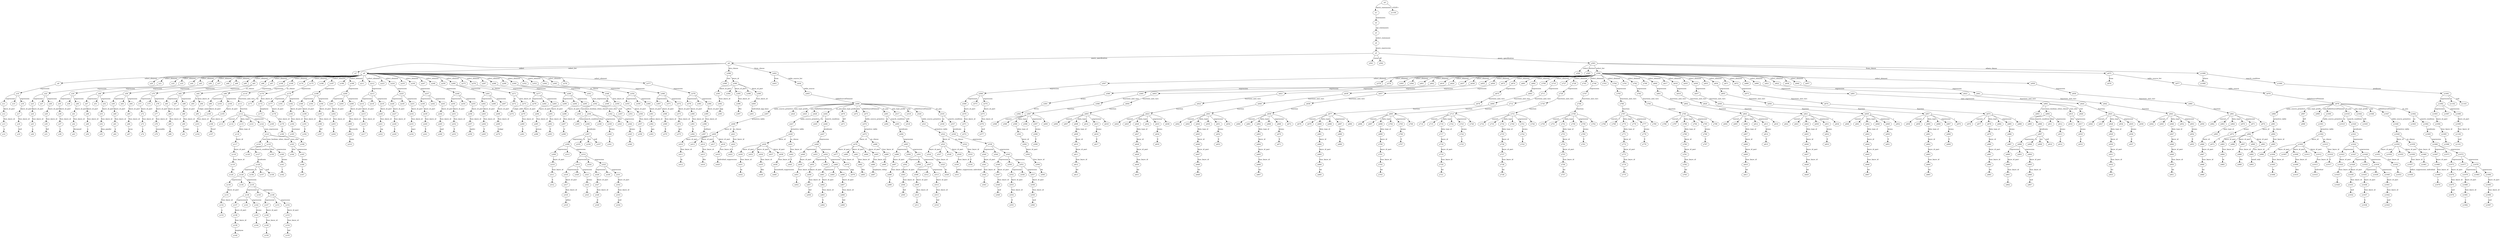 digraph ParseTree {
  n0 -> n1 [label="batch_statements"];
  n1 -> n2 [label="statements"];
  n2 -> n3 [label="sql_statements"];
  n3 -> n4 [label="select_statement"];
  n4 -> n5 [label="query_expression"];
  n5 -> n6 [label="query_specification"];
  n6 -> n7 [label="select"];
  n6 -> n8 [label="select_list"];
  n8 -> n9 [label="select_element"];
  n9 -> n10 [label="expression"];
  n10 -> n11 [label="expression"];
  n11 -> n12 [label="keyw_id_part"];
  n12 -> n13 [label="func_keyw_id"];
  n13 -> n14 [label="a"];
  n10 -> n15 [label="."];
  n10 -> n16 [label="expression"];
  n16 -> n17 [label="keyw_id_part"];
  n17 -> n18 [label="func_keyw_id"];
  n18 -> n19 [label="mid"];
  n8 -> n20 [label=","];
  n8 -> n21 [label="select_element"];
  n21 -> n22 [label="expression"];
  n22 -> n23 [label="expression"];
  n23 -> n24 [label="keyw_id_part"];
  n24 -> n25 [label="func_keyw_id"];
  n25 -> n26 [label="a"];
  n22 -> n27 [label="."];
  n22 -> n28 [label="expression"];
  n28 -> n29 [label="keyw_id_part"];
  n29 -> n30 [label="func_keyw_id"];
  n30 -> n31 [label="hid"];
  n8 -> n32 [label=","];
  n8 -> n33 [label="select_element"];
  n33 -> n34 [label="expression"];
  n34 -> n35 [label="expression"];
  n35 -> n36 [label="keyw_id_part"];
  n36 -> n37 [label="func_keyw_id"];
  n37 -> n38 [label="a"];
  n34 -> n39 [label="."];
  n34 -> n40 [label="expression"];
  n40 -> n41 [label="keyw_id_part"];
  n41 -> n42 [label="func_keyw_id"];
  n42 -> n43 [label="deceased"];
  n8 -> n44 [label=","];
  n8 -> n45 [label="select_element"];
  n45 -> n46 [label="expression"];
  n46 -> n47 [label="expression"];
  n47 -> n48 [label="keyw_id_part"];
  n48 -> n49 [label="func_keyw_id"];
  n49 -> n50 [label="a"];
  n46 -> n51 [label="."];
  n46 -> n52 [label="expression"];
  n52 -> n53 [label="keyw_id_part"];
  n53 -> n54 [label="func_keyw_id"];
  n54 -> n55 [label="dma_pander"];
  n8 -> n56 [label=","];
  n8 -> n57 [label="select_element"];
  n57 -> n58 [label="expression"];
  n58 -> n59 [label="expression"];
  n59 -> n60 [label="keyw_id_part"];
  n60 -> n61 [label="func_keyw_id"];
  n61 -> n62 [label="a"];
  n58 -> n63 [label="."];
  n58 -> n64 [label="expression"];
  n64 -> n65 [label="keyw_id_part"];
  n65 -> n66 [label="func_keyw_id"];
  n66 -> n67 [label="ncoa"];
  n8 -> n68 [label=","];
  n8 -> n69 [label="select_element"];
  n69 -> n70 [label="expression"];
  n70 -> n71 [label="expression"];
  n71 -> n72 [label="keyw_id_part"];
  n72 -> n73 [label="func_keyw_id"];
  n73 -> n74 [label="a"];
  n70 -> n75 [label="."];
  n70 -> n76 [label="expression"];
  n76 -> n77 [label="keyw_id_part"];
  n77 -> n78 [label="func_keyw_id"];
  n78 -> n79 [label="unuseable"];
  n8 -> n80 [label=","];
  n8 -> n81 [label="select_element"];
  n81 -> n82 [label="expression"];
  n82 -> n83 [label="expression"];
  n83 -> n84 [label="keyw_id_part"];
  n84 -> n85 [label="func_keyw_id"];
  n85 -> n86 [label="a"];
  n82 -> n87 [label="."];
  n82 -> n88 [label="expression"];
  n88 -> n89 [label="keyw_id_part"];
  n89 -> n90 [label="func_keyw_id"];
  n90 -> n91 [label="vulgar"];
  n81 -> n92 [label="as_clause"];
  n92 -> n93 [label="as"];
  n92 -> n94 [label="func_keyw_id"];
  n94 -> n95 [label="vulgar_name"];
  n8 -> n96 [label=","];
  n8 -> n97 [label="select_element"];
  n97 -> n98 [label="expression"];
  n98 -> n99 [label="expression"];
  n99 -> n100 [label="keyw_id_part"];
  n100 -> n101 [label="func_keyw_id"];
  n101 -> n102 [label="a"];
  n98 -> n103 [label="."];
  n98 -> n104 [label="expression"];
  n104 -> n105 [label="keyw_id_part"];
  n105 -> n106 [label="func_keyw_id"];
  n106 -> n107 [label="fraud"];
  n8 -> n108 [label=","];
  n8 -> n109 [label="select_element"];
  n109 -> n110 [label="expression"];
  n110 -> n111 [label="functions_and_vars"];
  n111 -> n112 [label="function"];
  n112 -> n113 [label="convert"];
  n112 -> n114 [label="("];
  n112 -> n115 [label="data_type"];
  n115 -> n116 [label="data_type_el"];
  n116 -> n117 [label="keyw_id"];
  n117 -> n118 [label="keyw_id_part"];
  n118 -> n119 [label="func_keyw_id"];
  n119 -> n120 [label="bit"];
  n112 -> n121 [label=","];
  n112 -> n122 [label="expression"];
  n122 -> n123 [label="case_expression"];
  n123 -> n124 [label="case"];
  n123 -> n125 [label="case_boolean_when_clause"];
  n125 -> n126 [label="when"];
  n125 -> n127 [label="search_condition"];
  n127 -> n128 [label="predicate"];
  n128 -> n129 [label="expression"];
  n129 -> n130 [label="expression"];
  n130 -> n131 [label="keyw_id_part"];
  n131 -> n132 [label="func_keyw_id"];
  n132 -> n133 [label="a"];
  n129 -> n134 [label="."];
  n129 -> n135 [label="expression"];
  n135 -> n136 [label="expression"];
  n136 -> n137 [label="expression"];
  n137 -> n138 [label="keyw_id_part"];
  n138 -> n139 [label="func_keyw_id"];
  n139 -> n140 [label="employee"];
  n136 -> n141 [label="="];
  n136 -> n142 [label="expression"];
  n142 -> n143 [label="atoms"];
  n143 -> n144 [label="1"];
  n135 -> n145 [label="or"];
  n135 -> n146 [label="expression"];
  n146 -> n147 [label="expression"];
  n147 -> n148 [label="keyw_id_part"];
  n148 -> n149 [label="func_keyw_id"];
  n149 -> n150 [label="c"];
  n146 -> n151 [label="."];
  n146 -> n152 [label="expression"];
  n152 -> n153 [label="keyw_id_part"];
  n153 -> n154 [label="func_keyw_id"];
  n154 -> n155 [label="hid"];
  n128 -> n156 [label="is"];
  n128 -> n157 [label="not"];
  n128 -> n158 [label="null"];
  n125 -> n159 [label="then"];
  n125 -> n160 [label="expression"];
  n160 -> n161 [label="atoms"];
  n161 -> n162 [label="1"];
  n123 -> n163 [label="case_else"];
  n163 -> n164 [label="else"];
  n163 -> n165 [label="expression"];
  n165 -> n166 [label="atoms"];
  n166 -> n167 [label="0"];
  n123 -> n168 [label="end"];
  n112 -> n169 [label=")"];
  n109 -> n170 [label="as_clause"];
  n170 -> n171 [label="as"];
  n170 -> n172 [label="func_keyw_id"];
  n172 -> n173 [label="employee"];
  n8 -> n174 [label=","];
  n8 -> n175 [label="select_element"];
  n175 -> n176 [label="expression"];
  n176 -> n177 [label="expression"];
  n177 -> n178 [label="keyw_id_part"];
  n178 -> n179 [label="func_keyw_id"];
  n179 -> n180 [label="a"];
  n176 -> n181 [label="."];
  n176 -> n182 [label="expression"];
  n182 -> n183 [label="keyw_id_part"];
  n183 -> n184 [label="func_keyw_id"];
  n184 -> n185 [label="customer"];
  n8 -> n186 [label=","];
  n8 -> n187 [label="select_element"];
  n187 -> n188 [label="expression"];
  n188 -> n189 [label="expression"];
  n189 -> n190 [label="keyw_id_part"];
  n190 -> n191 [label="func_keyw_id"];
  n191 -> n192 [label="b"];
  n188 -> n193 [label="."];
  n188 -> n194 [label="expression"];
  n194 -> n195 [label="keyw_id_part"];
  n195 -> n196 [label="func_keyw_id"];
  n196 -> n197 [label="dsf"];
  n8 -> n198 [label=","];
  n8 -> n199 [label="select_element"];
  n199 -> n200 [label="expression"];
  n200 -> n201 [label="expression"];
  n201 -> n202 [label="keyw_id_part"];
  n202 -> n203 [label="func_keyw_id"];
  n203 -> n204 [label="b"];
  n200 -> n205 [label="."];
  n200 -> n206 [label="expression"];
  n206 -> n207 [label="keyw_id_part"];
  n207 -> n208 [label="func_keyw_id"];
  n208 -> n209 [label="keywords"];
  n209 -> n210 [label="state"];
  n8 -> n211 [label=","];
  n8 -> n212 [label="select_element"];
  n212 -> n213 [label="expression"];
  n213 -> n214 [label="expression"];
  n214 -> n215 [label="keyw_id_part"];
  n215 -> n216 [label="func_keyw_id"];
  n216 -> n217 [label="b"];
  n213 -> n218 [label="."];
  n213 -> n219 [label="expression"];
  n219 -> n220 [label="keyw_id_part"];
  n220 -> n221 [label="func_keyw_id"];
  n221 -> n222 [label="zip"];
  n8 -> n223 [label=","];
  n8 -> n224 [label="select_element"];
  n224 -> n225 [label="expression"];
  n225 -> n226 [label="expression"];
  n226 -> n227 [label="keyw_id_part"];
  n227 -> n228 [label="func_keyw_id"];
  n228 -> n229 [label="b"];
  n225 -> n230 [label="."];
  n225 -> n231 [label="expression"];
  n231 -> n232 [label="keyw_id_part"];
  n232 -> n233 [label="func_keyw_id"];
  n233 -> n234 [label="ziprc"];
  n8 -> n235 [label=","];
  n8 -> n236 [label="select_element"];
  n236 -> n237 [label="expression"];
  n237 -> n238 [label="expression"];
  n238 -> n239 [label="keyw_id_part"];
  n239 -> n240 [label="func_keyw_id"];
  n240 -> n241 [label="b"];
  n237 -> n242 [label="."];
  n237 -> n243 [label="expression"];
  n243 -> n244 [label="keyw_id_part"];
  n244 -> n245 [label="func_keyw_id"];
  n245 -> n246 [label="zip4"];
  n8 -> n247 [label=","];
  n8 -> n248 [label="select_element"];
  n248 -> n249 [label="expression"];
  n249 -> n250 [label="expression"];
  n250 -> n251 [label="keyw_id_part"];
  n251 -> n252 [label="func_keyw_id"];
  n252 -> n253 [label="b"];
  n249 -> n254 [label="."];
  n249 -> n255 [label="expression"];
  n255 -> n256 [label="keyw_id_part"];
  n256 -> n257 [label="func_keyw_id"];
  n257 -> n258 [label="zip4rc"];
  n8 -> n259 [label=","];
  n8 -> n260 [label="select_element"];
  n260 -> n261 [label="expression"];
  n261 -> n262 [label="expression"];
  n262 -> n263 [label="keyw_id_part"];
  n263 -> n264 [label="func_keyw_id"];
  n264 -> n265 [label="b"];
  n261 -> n266 [label="."];
  n261 -> n267 [label="expression"];
  n267 -> n268 [label="keyw_id_part"];
  n268 -> n269 [label="func_keyw_id"];
  n269 -> n270 [label="vulgar"];
  n260 -> n271 [label="as_clause"];
  n271 -> n272 [label="as"];
  n271 -> n273 [label="func_keyw_id"];
  n273 -> n274 [label="vulgar_addr"];
  n8 -> n275 [label=","];
  n8 -> n276 [label="select_element"];
  n276 -> n277 [label="expression"];
  n277 -> n278 [label="expression"];
  n278 -> n279 [label="keyw_id_part"];
  n279 -> n280 [label="func_keyw_id"];
  n280 -> n281 [label="b"];
  n277 -> n282 [label="."];
  n277 -> n283 [label="expression"];
  n283 -> n284 [label="keyw_id_part"];
  n284 -> n285 [label="func_keyw_id"];
  n285 -> n286 [label="prison"];
  n8 -> n287 [label=","];
  n8 -> n288 [label="select_element"];
  n288 -> n289 [label="expression"];
  n289 -> n290 [label="expression"];
  n290 -> n291 [label="keyw_id_part"];
  n291 -> n292 [label="func_keyw_id"];
  n292 -> n293 [label="b"];
  n289 -> n294 [label="."];
  n289 -> n295 [label="expression"];
  n295 -> n296 [label="keyw_id_part"];
  n296 -> n297 [label="func_keyw_id"];
  n297 -> n298 [label="ci"];
  n8 -> n299 [label=","];
  n8 -> n300 [label="select_element"];
  n300 -> n301 [label="expression"];
  n301 -> n302 [label="case_expression"];
  n302 -> n303 [label="case"];
  n302 -> n304 [label="case_boolean_when_clause"];
  n304 -> n305 [label="when"];
  n304 -> n306 [label="search_condition"];
  n306 -> n307 [label="predicate"];
  n307 -> n308 [label="expression"];
  n308 -> n309 [label="expression"];
  n309 -> n310 [label="keyw_id_part"];
  n310 -> n311 [label="func_keyw_id"];
  n311 -> n312 [label="b"];
  n308 -> n313 [label="."];
  n308 -> n314 [label="expression"];
  n314 -> n315 [label="expression"];
  n315 -> n316 [label="expression"];
  n316 -> n317 [label="keyw_id_part"];
  n317 -> n318 [label="func_keyw_id"];
  n318 -> n319 [label="adhoc"];
  n315 -> n320 [label="="];
  n315 -> n321 [label="expression"];
  n321 -> n322 [label="atoms"];
  n322 -> n323 [label="1"];
  n314 -> n324 [label="or"];
  n314 -> n325 [label="expression"];
  n325 -> n326 [label="expression"];
  n326 -> n327 [label="keyw_id_part"];
  n327 -> n328 [label="func_keyw_id"];
  n328 -> n329 [label="d"];
  n325 -> n330 [label="."];
  n325 -> n331 [label="expression"];
  n331 -> n332 [label="keyw_id_part"];
  n332 -> n333 [label="func_keyw_id"];
  n333 -> n334 [label="mid"];
  n307 -> n335 [label="is"];
  n307 -> n336 [label="not"];
  n307 -> n337 [label="null"];
  n304 -> n338 [label="then"];
  n304 -> n339 [label="expression"];
  n339 -> n340 [label="atoms"];
  n340 -> n341 [label="1"];
  n302 -> n342 [label="case_else"];
  n342 -> n343 [label="else"];
  n342 -> n344 [label="expression"];
  n344 -> n345 [label="atoms"];
  n345 -> n346 [label="0"];
  n302 -> n347 [label="end"];
  n300 -> n348 [label="as_clause"];
  n348 -> n349 [label="as"];
  n348 -> n350 [label="func_keyw_id"];
  n350 -> n351 [label="adhoc"];
  n8 -> n352 [label=","];
  n8 -> n353 [label="select_element"];
  n353 -> n354 [label="expression"];
  n354 -> n355 [label="expression"];
  n355 -> n356 [label="keyw_id_part"];
  n356 -> n357 [label="func_keyw_id"];
  n357 -> n358 [label="b"];
  n354 -> n359 [label="."];
  n354 -> n360 [label="expression"];
  n360 -> n361 [label="keyw_id_part"];
  n361 -> n362 [label="func_keyw_id"];
  n362 -> n363 [label="apo"];
  n8 -> n364 [label=","];
  n8 -> n365 [label="select_element"];
  n365 -> n366 [label="expression"];
  n366 -> n367 [label="expression"];
  n367 -> n368 [label="keyw_id_part"];
  n368 -> n369 [label="func_keyw_id"];
  n369 -> n370 [label="b"];
  n366 -> n371 [label="."];
  n366 -> n372 [label="expression"];
  n372 -> n373 [label="keyw_id_part"];
  n373 -> n374 [label="func_keyw_id"];
  n374 -> n375 [label="gov"];
  n8 -> n376 [label=","];
  n8 -> n377 [label="select_element"];
  n377 -> n378 [label="expression"];
  n378 -> n379 [label="expression"];
  n379 -> n380 [label="keyw_id_part"];
  n380 -> n381 [label="func_keyw_id"];
  n381 -> n382 [label="b"];
  n378 -> n383 [label="."];
  n378 -> n384 [label="expression"];
  n384 -> n385 [label="keyw_id_part"];
  n385 -> n386 [label="func_keyw_id"];
  n386 -> n387 [label="military"];
  n6 -> n388 [label="into_clause"];
  n388 -> n389 [label="into"];
  n388 -> n390 [label="keyw_id"];
  n390 -> n391 [label="keyw_id_part"];
  n391 -> n392 [label="func_keyw_id"];
  n392 -> n393 [label="agg"];
  n390 -> n394 [label="."];
  n390 -> n395 [label="keyw_id_part"];
  n395 -> n396 [label="func_keyw_id"];
  n396 -> n397 [label="dbo"];
  n390 -> n398 [label="."];
  n390 -> n399 [label="keyw_id_part"];
  n399 -> n400 [label="func_keyw_id"];
  n400 -> n401 [label="individual_agg_base"];
  n6 -> n402 [label="from_clause"];
  n402 -> n403 [label="from"];
  n402 -> n404 [label="table_source_list"];
  n404 -> n405 [label="table_source"];
  n405 -> n406 [label="tableSourceElement"];
  n406 -> n407 [label="table_source_primitive"];
  n407 -> n408 [label="primitive_table"];
  n408 -> n409 [label="keyw_id"];
  n409 -> n410 [label="keyw_id_part"];
  n410 -> n411 [label="func_keyw_id"];
  n411 -> n412 [label="kc"];
  n409 -> n413 [label="."];
  n409 -> n414 [label="keyw_id_part"];
  n414 -> n415 [label="func_keyw_id"];
  n415 -> n416 [label="dbo"];
  n409 -> n417 [label="."];
  n409 -> n418 [label="keyw_id_part"];
  n418 -> n419 [label="func_keyw_id"];
  n419 -> n420 [label="individual_suppression"];
  n408 -> n421 [label="as_clause"];
  n421 -> n422 [label="func_keyw_id"];
  n422 -> n423 [label="a"];
  n406 -> n424 [label="join_type_prefix"];
  n406 -> n425 [label="join"];
  n406 -> n426 [label="tableSourceElement"];
  n426 -> n427 [label="table_source_primitive"];
  n427 -> n428 [label="primitive_table"];
  n428 -> n429 [label="keyw_id"];
  n429 -> n430 [label="keyw_id_part"];
  n430 -> n431 [label="func_keyw_id"];
  n431 -> n432 [label="kc"];
  n429 -> n433 [label="."];
  n429 -> n434 [label="keyw_id_part"];
  n434 -> n435 [label="func_keyw_id"];
  n435 -> n436 [label="dbo"];
  n429 -> n437 [label="."];
  n429 -> n438 [label="keyw_id_part"];
  n438 -> n439 [label="func_keyw_id"];
  n439 -> n440 [label="household_suppression"];
  n428 -> n441 [label="as_clause"];
  n441 -> n442 [label="func_keyw_id"];
  n442 -> n443 [label="b"];
  n406 -> n444 [label="on_join"];
  n444 -> n445 [label="on"];
  n444 -> n446 [label="search_condition"];
  n446 -> n447 [label="predicate"];
  n447 -> n448 [label="expression"];
  n448 -> n449 [label="expression"];
  n449 -> n450 [label="keyw_id_part"];
  n450 -> n451 [label="func_keyw_id"];
  n451 -> n452 [label="a"];
  n448 -> n453 [label="."];
  n448 -> n454 [label="expression"];
  n454 -> n455 [label="expression"];
  n455 -> n456 [label="keyw_id_part"];
  n456 -> n457 [label="func_keyw_id"];
  n457 -> n458 [label="hid"];
  n454 -> n459 [label="="];
  n454 -> n460 [label="expression"];
  n460 -> n461 [label="expression"];
  n461 -> n462 [label="keyw_id_part"];
  n462 -> n463 [label="func_keyw_id"];
  n463 -> n464 [label="b"];
  n460 -> n465 [label="."];
  n460 -> n466 [label="expression"];
  n466 -> n467 [label="keyw_id_part"];
  n467 -> n468 [label="func_keyw_id"];
  n468 -> n469 [label="hid"];
  n406 -> n470 [label="join_type_prefix"];
  n470 -> n471 [label="left"];
  n406 -> n472 [label="join"];
  n406 -> n473 [label="tableSourceElement"];
  n473 -> n474 [label="table_source_primitive"];
  n474 -> n475 [label="primitive_table"];
  n475 -> n476 [label="keyw_id"];
  n476 -> n477 [label="keyw_id_part"];
  n477 -> n478 [label="func_keyw_id"];
  n478 -> n479 [label="agg"];
  n476 -> n480 [label="."];
  n476 -> n481 [label="keyw_id_part"];
  n481 -> n482 [label="func_keyw_id"];
  n482 -> n483 [label="dbo"];
  n476 -> n484 [label="."];
  n476 -> n485 [label="keyw_id_part"];
  n485 -> n486 [label="func_keyw_id"];
  n486 -> n487 [label="employee_rollup"];
  n475 -> n488 [label="as_clause"];
  n488 -> n489 [label="func_keyw_id"];
  n489 -> n490 [label="c"];
  n406 -> n491 [label="on_join"];
  n491 -> n492 [label="on"];
  n491 -> n493 [label="search_condition"];
  n493 -> n494 [label="predicate"];
  n494 -> n495 [label="expression"];
  n495 -> n496 [label="expression"];
  n496 -> n497 [label="keyw_id_part"];
  n497 -> n498 [label="func_keyw_id"];
  n498 -> n499 [label="b"];
  n495 -> n500 [label="."];
  n495 -> n501 [label="expression"];
  n501 -> n502 [label="expression"];
  n502 -> n503 [label="keyw_id_part"];
  n503 -> n504 [label="func_keyw_id"];
  n504 -> n505 [label="hid"];
  n501 -> n506 [label="="];
  n501 -> n507 [label="expression"];
  n507 -> n508 [label="expression"];
  n508 -> n509 [label="keyw_id_part"];
  n509 -> n510 [label="func_keyw_id"];
  n510 -> n511 [label="c"];
  n507 -> n512 [label="."];
  n507 -> n513 [label="expression"];
  n513 -> n514 [label="keyw_id_part"];
  n514 -> n515 [label="func_keyw_id"];
  n515 -> n516 [label="hid"];
  n406 -> n517 [label="join_type_prefix"];
  n517 -> n518 [label="left"];
  n406 -> n519 [label="join"];
  n406 -> n520 [label="tableSourceElement"];
  n520 -> n521 [label="table_source_primitive"];
  n521 -> n522 [label="primitive_table"];
  n522 -> n523 [label="keyw_id"];
  n523 -> n524 [label="keyw_id_part"];
  n524 -> n525 [label="func_keyw_id"];
  n525 -> n526 [label="kc"];
  n523 -> n527 [label="."];
  n523 -> n528 [label="."];
  n523 -> n529 [label="keyw_id_part"];
  n529 -> n530 [label="func_keyw_id"];
  n530 -> n531 [label="adhoc_suppression_individual"];
  n522 -> n532 [label="as_clause"];
  n532 -> n533 [label="func_keyw_id"];
  n533 -> n534 [label="d"];
  n406 -> n535 [label="on_join"];
  n535 -> n536 [label="on"];
  n535 -> n537 [label="search_condition"];
  n537 -> n538 [label="predicate"];
  n538 -> n539 [label="expression"];
  n539 -> n540 [label="expression"];
  n540 -> n541 [label="keyw_id_part"];
  n541 -> n542 [label="func_keyw_id"];
  n542 -> n543 [label="a"];
  n539 -> n544 [label="."];
  n539 -> n545 [label="expression"];
  n545 -> n546 [label="expression"];
  n546 -> n547 [label="keyw_id_part"];
  n547 -> n548 [label="func_keyw_id"];
  n548 -> n549 [label="mid"];
  n545 -> n550 [label="="];
  n545 -> n551 [label="expression"];
  n551 -> n552 [label="expression"];
  n552 -> n553 [label="keyw_id_part"];
  n553 -> n554 [label="func_keyw_id"];
  n554 -> n555 [label="d"];
  n551 -> n556 [label="."];
  n551 -> n557 [label="expression"];
  n557 -> n558 [label="keyw_id_part"];
  n558 -> n559 [label="func_keyw_id"];
  n559 -> n560 [label="mid"];
  n5 -> n561 [label="union"];
  n5 -> n562 [label="all"];
  n5 -> n563 [label="query_specification"];
  n563 -> n564 [label="select"];
  n563 -> n565 [label="distinct"];
  n563 -> n566 [label="select_list"];
  n566 -> n567 [label="select_element"];
  n567 -> n568 [label="expression"];
  n568 -> n569 [label="expression"];
  n569 -> n570 [label="keyw_id_part"];
  n570 -> n571 [label="func_keyw_id"];
  n571 -> n572 [label="a"];
  n568 -> n573 [label="."];
  n568 -> n574 [label="expression"];
  n574 -> n575 [label="keyw_id_part"];
  n575 -> n576 [label="func_keyw_id"];
  n576 -> n577 [label="mid"];
  n566 -> n578 [label=","];
  n566 -> n579 [label="select_element"];
  n579 -> n580 [label="expression"];
  n580 -> n581 [label="atoms"];
  n581 -> n582 [label="NULL"];
  n566 -> n583 [label=","];
  n566 -> n584 [label="select_element"];
  n584 -> n585 [label="expression"];
  n585 -> n586 [label="functions_and_vars"];
  n586 -> n587 [label="function"];
  n587 -> n588 [label="convert"];
  n587 -> n589 [label="("];
  n587 -> n590 [label="data_type"];
  n590 -> n591 [label="data_type_el"];
  n591 -> n592 [label="keyw_id"];
  n592 -> n593 [label="keyw_id_part"];
  n593 -> n594 [label="func_keyw_id"];
  n594 -> n595 [label="bit"];
  n587 -> n596 [label=","];
  n587 -> n597 [label="expression"];
  n597 -> n598 [label="atoms"];
  n598 -> n599 [label="0"];
  n587 -> n600 [label=")"];
  n566 -> n601 [label=","];
  n566 -> n602 [label="select_element"];
  n602 -> n603 [label="expression"];
  n603 -> n604 [label="functions_and_vars"];
  n604 -> n605 [label="function"];
  n605 -> n606 [label="convert"];
  n605 -> n607 [label="("];
  n605 -> n608 [label="data_type"];
  n608 -> n609 [label="data_type_el"];
  n609 -> n610 [label="keyw_id"];
  n610 -> n611 [label="keyw_id_part"];
  n611 -> n612 [label="func_keyw_id"];
  n612 -> n613 [label="bit"];
  n605 -> n614 [label=","];
  n605 -> n615 [label="expression"];
  n615 -> n616 [label="atoms"];
  n616 -> n617 [label="0"];
  n605 -> n618 [label=")"];
  n566 -> n619 [label=","];
  n566 -> n620 [label="select_element"];
  n620 -> n621 [label="expression"];
  n621 -> n622 [label="functions_and_vars"];
  n622 -> n623 [label="function"];
  n623 -> n624 [label="convert"];
  n623 -> n625 [label="("];
  n623 -> n626 [label="data_type"];
  n626 -> n627 [label="data_type_el"];
  n627 -> n628 [label="keyw_id"];
  n628 -> n629 [label="keyw_id_part"];
  n629 -> n630 [label="func_keyw_id"];
  n630 -> n631 [label="bit"];
  n623 -> n632 [label=","];
  n623 -> n633 [label="expression"];
  n633 -> n634 [label="atoms"];
  n634 -> n635 [label="0"];
  n623 -> n636 [label=")"];
  n566 -> n637 [label=","];
  n566 -> n638 [label="select_element"];
  n638 -> n639 [label="expression"];
  n639 -> n640 [label="functions_and_vars"];
  n640 -> n641 [label="function"];
  n641 -> n642 [label="convert"];
  n641 -> n643 [label="("];
  n641 -> n644 [label="data_type"];
  n644 -> n645 [label="data_type_el"];
  n645 -> n646 [label="keyw_id"];
  n646 -> n647 [label="keyw_id_part"];
  n647 -> n648 [label="func_keyw_id"];
  n648 -> n649 [label="bit"];
  n641 -> n650 [label=","];
  n641 -> n651 [label="expression"];
  n651 -> n652 [label="atoms"];
  n652 -> n653 [label="0"];
  n641 -> n654 [label=")"];
  n566 -> n655 [label=","];
  n566 -> n656 [label="select_element"];
  n656 -> n657 [label="expression"];
  n657 -> n658 [label="functions_and_vars"];
  n658 -> n659 [label="function"];
  n659 -> n660 [label="convert"];
  n659 -> n661 [label="("];
  n659 -> n662 [label="data_type"];
  n662 -> n663 [label="data_type_el"];
  n663 -> n664 [label="keyw_id"];
  n664 -> n665 [label="keyw_id_part"];
  n665 -> n666 [label="func_keyw_id"];
  n666 -> n667 [label="bit"];
  n659 -> n668 [label=","];
  n659 -> n669 [label="expression"];
  n669 -> n670 [label="atoms"];
  n670 -> n671 [label="0"];
  n659 -> n672 [label=")"];
  n566 -> n673 [label=","];
  n566 -> n674 [label="select_element"];
  n674 -> n675 [label="expression"];
  n675 -> n676 [label="functions_and_vars"];
  n676 -> n677 [label="function"];
  n677 -> n678 [label="convert"];
  n677 -> n679 [label="("];
  n677 -> n680 [label="data_type"];
  n680 -> n681 [label="data_type_el"];
  n681 -> n682 [label="keyw_id"];
  n682 -> n683 [label="keyw_id_part"];
  n683 -> n684 [label="func_keyw_id"];
  n684 -> n685 [label="bit"];
  n677 -> n686 [label=","];
  n677 -> n687 [label="expression"];
  n687 -> n688 [label="atoms"];
  n688 -> n689 [label="0"];
  n677 -> n690 [label=")"];
  n566 -> n691 [label=","];
  n566 -> n692 [label="select_element"];
  n692 -> n693 [label="expression"];
  n693 -> n694 [label="functions_and_vars"];
  n694 -> n695 [label="function"];
  n695 -> n696 [label="convert"];
  n695 -> n697 [label="("];
  n695 -> n698 [label="data_type"];
  n698 -> n699 [label="data_type_el"];
  n699 -> n700 [label="keyw_id"];
  n700 -> n701 [label="keyw_id_part"];
  n701 -> n702 [label="func_keyw_id"];
  n702 -> n703 [label="bit"];
  n695 -> n704 [label=","];
  n695 -> n705 [label="expression"];
  n705 -> n706 [label="atoms"];
  n706 -> n707 [label="0"];
  n695 -> n708 [label=")"];
  n566 -> n709 [label=","];
  n566 -> n710 [label="select_element"];
  n710 -> n711 [label="expression"];
  n711 -> n712 [label="functions_and_vars"];
  n712 -> n713 [label="function"];
  n713 -> n714 [label="convert"];
  n713 -> n715 [label="("];
  n713 -> n716 [label="data_type"];
  n716 -> n717 [label="data_type_el"];
  n717 -> n718 [label="keyw_id"];
  n718 -> n719 [label="keyw_id_part"];
  n719 -> n720 [label="func_keyw_id"];
  n720 -> n721 [label="bit"];
  n713 -> n722 [label=","];
  n713 -> n723 [label="expression"];
  n723 -> n724 [label="atoms"];
  n724 -> n725 [label="1"];
  n713 -> n726 [label=")"];
  n566 -> n727 [label=","];
  n566 -> n728 [label="select_element"];
  n728 -> n729 [label="expression"];
  n729 -> n730 [label="functions_and_vars"];
  n730 -> n731 [label="function"];
  n731 -> n732 [label="convert"];
  n731 -> n733 [label="("];
  n731 -> n734 [label="data_type"];
  n734 -> n735 [label="data_type_el"];
  n735 -> n736 [label="keyw_id"];
  n736 -> n737 [label="keyw_id_part"];
  n737 -> n738 [label="func_keyw_id"];
  n738 -> n739 [label="bit"];
  n731 -> n740 [label=","];
  n731 -> n741 [label="expression"];
  n741 -> n742 [label="atoms"];
  n742 -> n743 [label="0"];
  n731 -> n744 [label=")"];
  n566 -> n745 [label=","];
  n566 -> n746 [label="select_element"];
  n746 -> n747 [label="expression"];
  n747 -> n748 [label="functions_and_vars"];
  n748 -> n749 [label="function"];
  n749 -> n750 [label="convert"];
  n749 -> n751 [label="("];
  n749 -> n752 [label="data_type"];
  n752 -> n753 [label="data_type_el"];
  n753 -> n754 [label="keyw_id"];
  n754 -> n755 [label="keyw_id_part"];
  n755 -> n756 [label="func_keyw_id"];
  n756 -> n757 [label="bit"];
  n749 -> n758 [label=","];
  n749 -> n759 [label="expression"];
  n759 -> n760 [label="atoms"];
  n760 -> n761 [label="0"];
  n749 -> n762 [label=")"];
  n566 -> n763 [label=","];
  n566 -> n764 [label="select_element"];
  n764 -> n765 [label="expression"];
  n765 -> n766 [label="functions_and_vars"];
  n766 -> n767 [label="function"];
  n767 -> n768 [label="convert"];
  n767 -> n769 [label="("];
  n767 -> n770 [label="data_type"];
  n770 -> n771 [label="data_type_el"];
  n771 -> n772 [label="keyw_id"];
  n772 -> n773 [label="keyw_id_part"];
  n773 -> n774 [label="func_keyw_id"];
  n774 -> n775 [label="bit"];
  n767 -> n776 [label=","];
  n767 -> n777 [label="expression"];
  n777 -> n778 [label="atoms"];
  n778 -> n779 [label="0"];
  n767 -> n780 [label=")"];
  n566 -> n781 [label=","];
  n566 -> n782 [label="select_element"];
  n782 -> n783 [label="expression"];
  n783 -> n784 [label="functions_and_vars"];
  n784 -> n785 [label="function"];
  n785 -> n786 [label="convert"];
  n785 -> n787 [label="("];
  n785 -> n788 [label="data_type"];
  n788 -> n789 [label="data_type_el"];
  n789 -> n790 [label="keyw_id"];
  n790 -> n791 [label="keyw_id_part"];
  n791 -> n792 [label="func_keyw_id"];
  n792 -> n793 [label="bit"];
  n785 -> n794 [label=","];
  n785 -> n795 [label="expression"];
  n795 -> n796 [label="atoms"];
  n796 -> n797 [label="0"];
  n785 -> n798 [label=")"];
  n566 -> n799 [label=","];
  n566 -> n800 [label="select_element"];
  n800 -> n801 [label="expression"];
  n801 -> n802 [label="functions_and_vars"];
  n802 -> n803 [label="function"];
  n803 -> n804 [label="convert"];
  n803 -> n805 [label="("];
  n803 -> n806 [label="data_type"];
  n806 -> n807 [label="data_type_el"];
  n807 -> n808 [label="keyw_id"];
  n808 -> n809 [label="keyw_id_part"];
  n809 -> n810 [label="func_keyw_id"];
  n810 -> n811 [label="bit"];
  n803 -> n812 [label=","];
  n803 -> n813 [label="expression"];
  n813 -> n814 [label="atoms"];
  n814 -> n815 [label="0"];
  n803 -> n816 [label=")"];
  n566 -> n817 [label=","];
  n566 -> n818 [label="select_element"];
  n818 -> n819 [label="expression"];
  n819 -> n820 [label="functions_and_vars"];
  n820 -> n821 [label="function"];
  n821 -> n822 [label="convert"];
  n821 -> n823 [label="("];
  n821 -> n824 [label="data_type"];
  n824 -> n825 [label="data_type_el"];
  n825 -> n826 [label="keyw_id"];
  n826 -> n827 [label="keyw_id_part"];
  n827 -> n828 [label="func_keyw_id"];
  n828 -> n829 [label="bit"];
  n821 -> n830 [label=","];
  n821 -> n831 [label="expression"];
  n831 -> n832 [label="atoms"];
  n832 -> n833 [label="0"];
  n821 -> n834 [label=")"];
  n566 -> n835 [label=","];
  n566 -> n836 [label="select_element"];
  n836 -> n837 [label="expression"];
  n837 -> n838 [label="functions_and_vars"];
  n838 -> n839 [label="function"];
  n839 -> n840 [label="convert"];
  n839 -> n841 [label="("];
  n839 -> n842 [label="data_type"];
  n842 -> n843 [label="data_type_el"];
  n843 -> n844 [label="keyw_id"];
  n844 -> n845 [label="keyw_id_part"];
  n845 -> n846 [label="func_keyw_id"];
  n846 -> n847 [label="bit"];
  n839 -> n848 [label=","];
  n839 -> n849 [label="expression"];
  n849 -> n850 [label="atoms"];
  n850 -> n851 [label="0"];
  n839 -> n852 [label=")"];
  n566 -> n853 [label=","];
  n566 -> n854 [label="select_element"];
  n854 -> n855 [label="expression"];
  n855 -> n856 [label="functions_and_vars"];
  n856 -> n857 [label="function"];
  n857 -> n858 [label="convert"];
  n857 -> n859 [label="("];
  n857 -> n860 [label="data_type"];
  n860 -> n861 [label="data_type_el"];
  n861 -> n862 [label="keyw_id"];
  n862 -> n863 [label="keyw_id_part"];
  n863 -> n864 [label="func_keyw_id"];
  n864 -> n865 [label="bit"];
  n857 -> n866 [label=","];
  n857 -> n867 [label="expression"];
  n867 -> n868 [label="atoms"];
  n868 -> n869 [label="0"];
  n857 -> n870 [label=")"];
  n566 -> n871 [label=","];
  n566 -> n872 [label="select_element"];
  n872 -> n873 [label="expression"];
  n873 -> n874 [label="functions_and_vars"];
  n874 -> n875 [label="function"];
  n875 -> n876 [label="convert"];
  n875 -> n877 [label="("];
  n875 -> n878 [label="data_type"];
  n878 -> n879 [label="data_type_el"];
  n879 -> n880 [label="keyw_id"];
  n880 -> n881 [label="keyw_id_part"];
  n881 -> n882 [label="func_keyw_id"];
  n882 -> n883 [label="bit"];
  n875 -> n884 [label=","];
  n875 -> n885 [label="expression"];
  n885 -> n886 [label="atoms"];
  n886 -> n887 [label="0"];
  n875 -> n888 [label=")"];
  n566 -> n889 [label=","];
  n566 -> n890 [label="select_element"];
  n890 -> n891 [label="expression"];
  n891 -> n892 [label="case_expression"];
  n892 -> n893 [label="case"];
  n892 -> n894 [label="case_boolean_when_clause"];
  n894 -> n895 [label="when"];
  n894 -> n896 [label="search_condition"];
  n896 -> n897 [label="predicate"];
  n897 -> n898 [label="expression"];
  n898 -> n899 [label="expression"];
  n899 -> n900 [label="keyw_id_part"];
  n900 -> n901 [label="func_keyw_id"];
  n901 -> n902 [label="c"];
  n898 -> n903 [label="."];
  n898 -> n904 [label="expression"];
  n904 -> n905 [label="keyw_id_part"];
  n905 -> n906 [label="func_keyw_id"];
  n906 -> n907 [label="mid"];
  n897 -> n908 [label="is"];
  n897 -> n909 [label="not"];
  n897 -> n910 [label="null"];
  n894 -> n911 [label="then"];
  n894 -> n912 [label="expression"];
  n912 -> n913 [label="atoms"];
  n913 -> n914 [label="1"];
  n892 -> n915 [label="case_else"];
  n915 -> n916 [label="else"];
  n915 -> n917 [label="expression"];
  n917 -> n918 [label="atoms"];
  n918 -> n919 [label="0"];
  n892 -> n920 [label="end"];
  n566 -> n921 [label=","];
  n566 -> n922 [label="select_element"];
  n922 -> n923 [label="expression"];
  n923 -> n924 [label="functions_and_vars"];
  n924 -> n925 [label="function"];
  n925 -> n926 [label="convert"];
  n925 -> n927 [label="("];
  n925 -> n928 [label="data_type"];
  n928 -> n929 [label="data_type_el"];
  n929 -> n930 [label="keyw_id"];
  n930 -> n931 [label="keyw_id_part"];
  n931 -> n932 [label="func_keyw_id"];
  n932 -> n933 [label="bit"];
  n925 -> n934 [label=","];
  n925 -> n935 [label="expression"];
  n935 -> n936 [label="atoms"];
  n936 -> n937 [label="0"];
  n925 -> n938 [label=")"];
  n566 -> n939 [label=","];
  n566 -> n940 [label="select_element"];
  n940 -> n941 [label="expression"];
  n941 -> n942 [label="functions_and_vars"];
  n942 -> n943 [label="function"];
  n943 -> n944 [label="convert"];
  n943 -> n945 [label="("];
  n943 -> n946 [label="data_type"];
  n946 -> n947 [label="data_type_el"];
  n947 -> n948 [label="keyw_id"];
  n948 -> n949 [label="keyw_id_part"];
  n949 -> n950 [label="func_keyw_id"];
  n950 -> n951 [label="bit"];
  n943 -> n952 [label=","];
  n943 -> n953 [label="expression"];
  n953 -> n954 [label="atoms"];
  n954 -> n955 [label="0"];
  n943 -> n956 [label=")"];
  n566 -> n957 [label=","];
  n566 -> n958 [label="select_element"];
  n958 -> n959 [label="expression"];
  n959 -> n960 [label="functions_and_vars"];
  n960 -> n961 [label="function"];
  n961 -> n962 [label="convert"];
  n961 -> n963 [label="("];
  n961 -> n964 [label="data_type"];
  n964 -> n965 [label="data_type_el"];
  n965 -> n966 [label="keyw_id"];
  n966 -> n967 [label="keyw_id_part"];
  n967 -> n968 [label="func_keyw_id"];
  n968 -> n969 [label="bit"];
  n961 -> n970 [label=","];
  n961 -> n971 [label="expression"];
  n971 -> n972 [label="atoms"];
  n972 -> n973 [label="0"];
  n961 -> n974 [label=")"];
  n563 -> n975 [label="from_clause"];
  n975 -> n976 [label="from"];
  n975 -> n977 [label="table_source_list"];
  n977 -> n978 [label="table_source"];
  n978 -> n979 [label="tableSourceElement"];
  n979 -> n980 [label="table_source_primitive"];
  n980 -> n981 [label="primitive_table"];
  n981 -> n982 [label="keyw_id"];
  n982 -> n983 [label="keyw_id_part"];
  n983 -> n984 [label="func_keyw_id"];
  n984 -> n985 [label="kc"];
  n982 -> n986 [label="."];
  n982 -> n987 [label="keyw_id_part"];
  n987 -> n988 [label="func_keyw_id"];
  n988 -> n989 [label="dbo"];
  n982 -> n990 [label="."];
  n982 -> n991 [label="keyw_id_part"];
  n991 -> n992 [label="func_keyw_id"];
  n992 -> n993 [label="email_only"];
  n981 -> n994 [label="as_clause"];
  n994 -> n995 [label="func_keyw_id"];
  n995 -> n996 [label="a"];
  n979 -> n997 [label="join_type_prefix"];
  n997 -> n998 [label="left"];
  n979 -> n999 [label="join"];
  n979 -> n1000 [label="tableSourceElement"];
  n1000 -> n1001 [label="table_source_primitive"];
  n1001 -> n1002 [label="primitive_table"];
  n1002 -> n1003 [label="keyw_id"];
  n1003 -> n1004 [label="keyw_id_part"];
  n1004 -> n1005 [label="func_keyw_id"];
  n1005 -> n1006 [label="kc"];
  n1003 -> n1007 [label="."];
  n1003 -> n1008 [label="keyw_id_part"];
  n1008 -> n1009 [label="func_keyw_id"];
  n1009 -> n1010 [label="dbo"];
  n1003 -> n1011 [label="."];
  n1003 -> n1012 [label="keyw_id_part"];
  n1012 -> n1013 [label="func_keyw_id"];
  n1013 -> n1014 [label="individual"];
  n1002 -> n1015 [label="as_clause"];
  n1015 -> n1016 [label="func_keyw_id"];
  n1016 -> n1017 [label="b"];
  n979 -> n1018 [label="on_join"];
  n1018 -> n1019 [label="on"];
  n1018 -> n1020 [label="search_condition"];
  n1020 -> n1021 [label="predicate"];
  n1021 -> n1022 [label="expression"];
  n1022 -> n1023 [label="expression"];
  n1023 -> n1024 [label="keyw_id_part"];
  n1024 -> n1025 [label="func_keyw_id"];
  n1025 -> n1026 [label="a"];
  n1022 -> n1027 [label="."];
  n1022 -> n1028 [label="expression"];
  n1028 -> n1029 [label="expression"];
  n1029 -> n1030 [label="keyw_id_part"];
  n1030 -> n1031 [label="func_keyw_id"];
  n1031 -> n1032 [label="mid"];
  n1028 -> n1033 [label="="];
  n1028 -> n1034 [label="expression"];
  n1034 -> n1035 [label="expression"];
  n1035 -> n1036 [label="keyw_id_part"];
  n1036 -> n1037 [label="func_keyw_id"];
  n1037 -> n1038 [label="b"];
  n1034 -> n1039 [label="."];
  n1034 -> n1040 [label="expression"];
  n1040 -> n1041 [label="keyw_id_part"];
  n1041 -> n1042 [label="func_keyw_id"];
  n1042 -> n1043 [label="mid"];
  n979 -> n1044 [label="join_type_prefix"];
  n1044 -> n1045 [label="left"];
  n979 -> n1046 [label="join"];
  n979 -> n1047 [label="tableSourceElement"];
  n1047 -> n1048 [label="table_source_primitive"];
  n1048 -> n1049 [label="primitive_table"];
  n1049 -> n1050 [label="keyw_id"];
  n1050 -> n1051 [label="keyw_id_part"];
  n1051 -> n1052 [label="func_keyw_id"];
  n1052 -> n1053 [label="kc"];
  n1050 -> n1054 [label="."];
  n1050 -> n1055 [label="."];
  n1050 -> n1056 [label="keyw_id_part"];
  n1056 -> n1057 [label="func_keyw_id"];
  n1057 -> n1058 [label="adhoc_suppression_individual"];
  n1049 -> n1059 [label="as_clause"];
  n1059 -> n1060 [label="func_keyw_id"];
  n1060 -> n1061 [label="c"];
  n979 -> n1062 [label="on_join"];
  n1062 -> n1063 [label="on"];
  n1062 -> n1064 [label="search_condition"];
  n1064 -> n1065 [label="predicate"];
  n1065 -> n1066 [label="expression"];
  n1066 -> n1067 [label="expression"];
  n1067 -> n1068 [label="keyw_id_part"];
  n1068 -> n1069 [label="func_keyw_id"];
  n1069 -> n1070 [label="a"];
  n1066 -> n1071 [label="."];
  n1066 -> n1072 [label="expression"];
  n1072 -> n1073 [label="expression"];
  n1073 -> n1074 [label="keyw_id_part"];
  n1074 -> n1075 [label="func_keyw_id"];
  n1075 -> n1076 [label="mid"];
  n1072 -> n1077 [label="="];
  n1072 -> n1078 [label="expression"];
  n1078 -> n1079 [label="expression"];
  n1079 -> n1080 [label="keyw_id_part"];
  n1080 -> n1081 [label="func_keyw_id"];
  n1081 -> n1082 [label="c"];
  n1078 -> n1083 [label="."];
  n1078 -> n1084 [label="expression"];
  n1084 -> n1085 [label="keyw_id_part"];
  n1085 -> n1086 [label="func_keyw_id"];
  n1086 -> n1087 [label="mid"];
  n563 -> n1088 [label="where_clause"];
  n1088 -> n1089 [label="where"];
  n1088 -> n1090 [label="search_condition"];
  n1090 -> n1091 [label="predicate"];
  n1091 -> n1092 [label="expression"];
  n1092 -> n1093 [label="expression"];
  n1093 -> n1094 [label="keyw_id_part"];
  n1094 -> n1095 [label="func_keyw_id"];
  n1095 -> n1096 [label="b"];
  n1092 -> n1097 [label="."];
  n1092 -> n1098 [label="expression"];
  n1098 -> n1099 [label="keyw_id_part"];
  n1099 -> n1100 [label="func_keyw_id"];
  n1100 -> n1101 [label="mid"];
  n1091 -> n1102 [label="is"];
  n1091 -> n1103 [label="null"];
  n0 -> n1104 [label="<EOF>"];
}